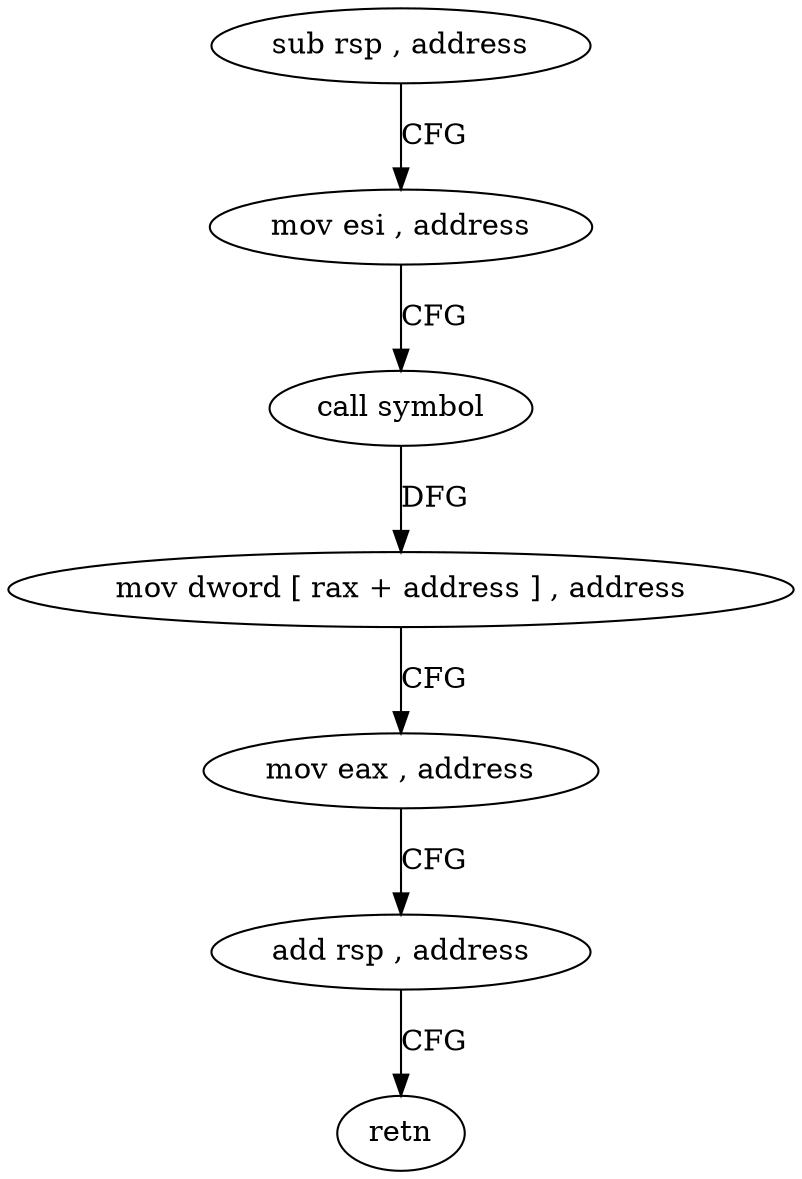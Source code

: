digraph "func" {
"4244615" [label = "sub rsp , address" ]
"4244619" [label = "mov esi , address" ]
"4244624" [label = "call symbol" ]
"4244629" [label = "mov dword [ rax + address ] , address" ]
"4244636" [label = "mov eax , address" ]
"4244641" [label = "add rsp , address" ]
"4244645" [label = "retn" ]
"4244615" -> "4244619" [ label = "CFG" ]
"4244619" -> "4244624" [ label = "CFG" ]
"4244624" -> "4244629" [ label = "DFG" ]
"4244629" -> "4244636" [ label = "CFG" ]
"4244636" -> "4244641" [ label = "CFG" ]
"4244641" -> "4244645" [ label = "CFG" ]
}
